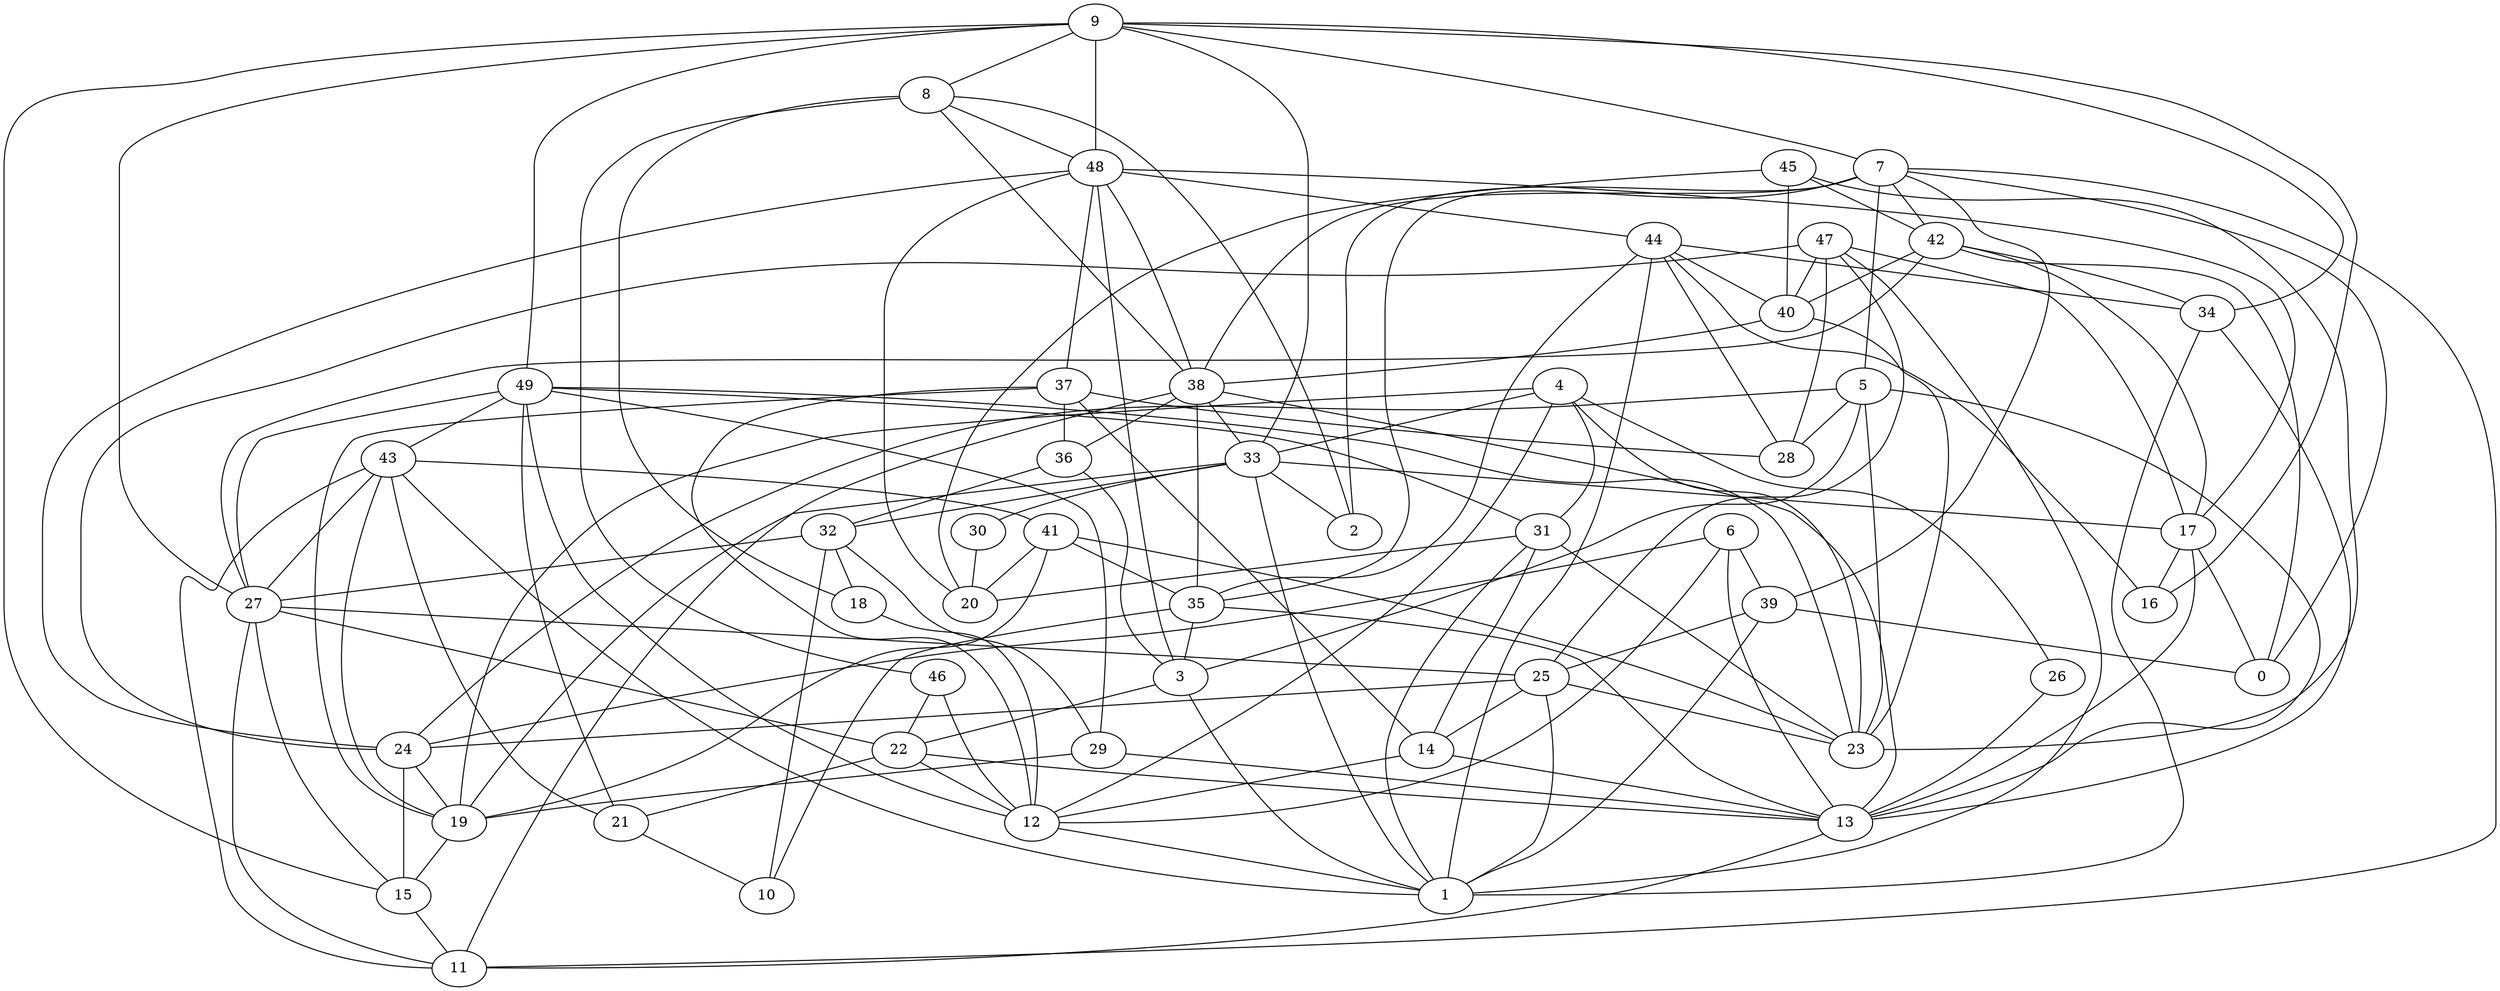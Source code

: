 digraph GG_graph {

subgraph G_graph {
edge [color = black]
"48" -> "44" [dir = none]
"29" -> "19" [dir = none]
"46" -> "12" [dir = none]
"7" -> "2" [dir = none]
"43" -> "27" [dir = none]
"41" -> "23" [dir = none]
"37" -> "12" [dir = none]
"8" -> "18" [dir = none]
"32" -> "10" [dir = none]
"32" -> "27" [dir = none]
"39" -> "1" [dir = none]
"9" -> "15" [dir = none]
"9" -> "34" [dir = none]
"9" -> "33" [dir = none]
"36" -> "32" [dir = none]
"22" -> "21" [dir = none]
"22" -> "12" [dir = none]
"25" -> "14" [dir = none]
"25" -> "1" [dir = none]
"4" -> "23" [dir = none]
"4" -> "26" [dir = none]
"4" -> "19" [dir = none]
"4" -> "31" [dir = none]
"4" -> "33" [dir = none]
"33" -> "2" [dir = none]
"33" -> "30" [dir = none]
"33" -> "17" [dir = none]
"33" -> "32" [dir = none]
"33" -> "1" [dir = none]
"18" -> "12" [dir = none]
"49" -> "31" [dir = none]
"42" -> "40" [dir = none]
"42" -> "0" [dir = none]
"42" -> "17" [dir = none]
"40" -> "38" [dir = none]
"17" -> "16" [dir = none]
"24" -> "19" [dir = none]
"12" -> "1" [dir = none]
"44" -> "28" [dir = none]
"44" -> "35" [dir = none]
"44" -> "1" [dir = none]
"47" -> "17" [dir = none]
"35" -> "3" [dir = none]
"6" -> "24" [dir = none]
"45" -> "20" [dir = none]
"45" -> "42" [dir = none]
"5" -> "13" [dir = none]
"5" -> "23" [dir = none]
"15" -> "11" [dir = none]
"7" -> "38" [dir = none]
"30" -> "20" [dir = none]
"14" -> "13" [dir = none]
"31" -> "23" [dir = none]
"35" -> "13" [dir = none]
"22" -> "13" [dir = none]
"9" -> "49" [dir = none]
"9" -> "7" [dir = none]
"4" -> "12" [dir = none]
"9" -> "27" [dir = none]
"26" -> "13" [dir = none]
"48" -> "24" [dir = none]
"42" -> "27" [dir = none]
"37" -> "19" [dir = none]
"38" -> "36" [dir = none]
"49" -> "27" [dir = none]
"6" -> "12" [dir = none]
"48" -> "37" [dir = none]
"47" -> "24" [dir = none]
"17" -> "0" [dir = none]
"29" -> "13" [dir = none]
"47" -> "1" [dir = none]
"38" -> "33" [dir = none]
"8" -> "38" [dir = none]
"43" -> "41" [dir = none]
"7" -> "35" [dir = none]
"25" -> "24" [dir = none]
"45" -> "40" [dir = none]
"32" -> "18" [dir = none]
"31" -> "14" [dir = none]
"25" -> "23" [dir = none]
"8" -> "48" [dir = none]
"7" -> "39" [dir = none]
"36" -> "3" [dir = none]
"38" -> "13" [dir = none]
"5" -> "28" [dir = none]
"48" -> "20" [dir = none]
"34" -> "13" [dir = none]
"13" -> "11" [dir = none]
"35" -> "10" [dir = none]
"6" -> "39" [dir = none]
"8" -> "46" [dir = none]
"43" -> "1" [dir = none]
"47" -> "25" [dir = none]
"9" -> "48" [dir = none]
"9" -> "8" [dir = none]
"47" -> "28" [dir = none]
"43" -> "21" [dir = none]
"27" -> "25" [dir = none]
"21" -> "10" [dir = none]
"37" -> "14" [dir = none]
"39" -> "25" [dir = none]
"7" -> "5" [dir = none]
"49" -> "43" [dir = none]
"44" -> "34" [dir = none]
"39" -> "0" [dir = none]
"6" -> "13" [dir = none]
"24" -> "15" [dir = none]
"48" -> "38" [dir = none]
"46" -> "22" [dir = none]
"48" -> "17" [dir = none]
"47" -> "40" [dir = none]
"38" -> "11" [dir = none]
"43" -> "19" [dir = none]
"3" -> "1" [dir = none]
"49" -> "23" [dir = none]
"5" -> "3" [dir = none]
"7" -> "0" [dir = none]
"45" -> "23" [dir = none]
"49" -> "29" [dir = none]
"19" -> "15" [dir = none]
"14" -> "12" [dir = none]
"7" -> "11" [dir = none]
"34" -> "1" [dir = none]
"37" -> "28" [dir = none]
"38" -> "35" [dir = none]
"44" -> "16" [dir = none]
"31" -> "20" [dir = none]
"48" -> "3" [dir = none]
"44" -> "40" [dir = none]
"8" -> "2" [dir = none]
"32" -> "29" [dir = none]
"31" -> "1" [dir = none]
"5" -> "24" [dir = none]
"9" -> "16" [dir = none]
"17" -> "13" [dir = none]
"42" -> "34" [dir = none]
"49" -> "12" [dir = none]
"41" -> "19" [dir = none]
"27" -> "11" [dir = none]
"37" -> "36" [dir = none]
"7" -> "42" [dir = none]
"41" -> "35" [dir = none]
"27" -> "15" [dir = none]
"43" -> "11" [dir = none]
"33" -> "19" [dir = none]
"40" -> "23" [dir = none]
"41" -> "20" [dir = none]
"49" -> "21" [dir = none]
"27" -> "22" [dir = none]
"3" -> "22" [dir = none]
}

}
